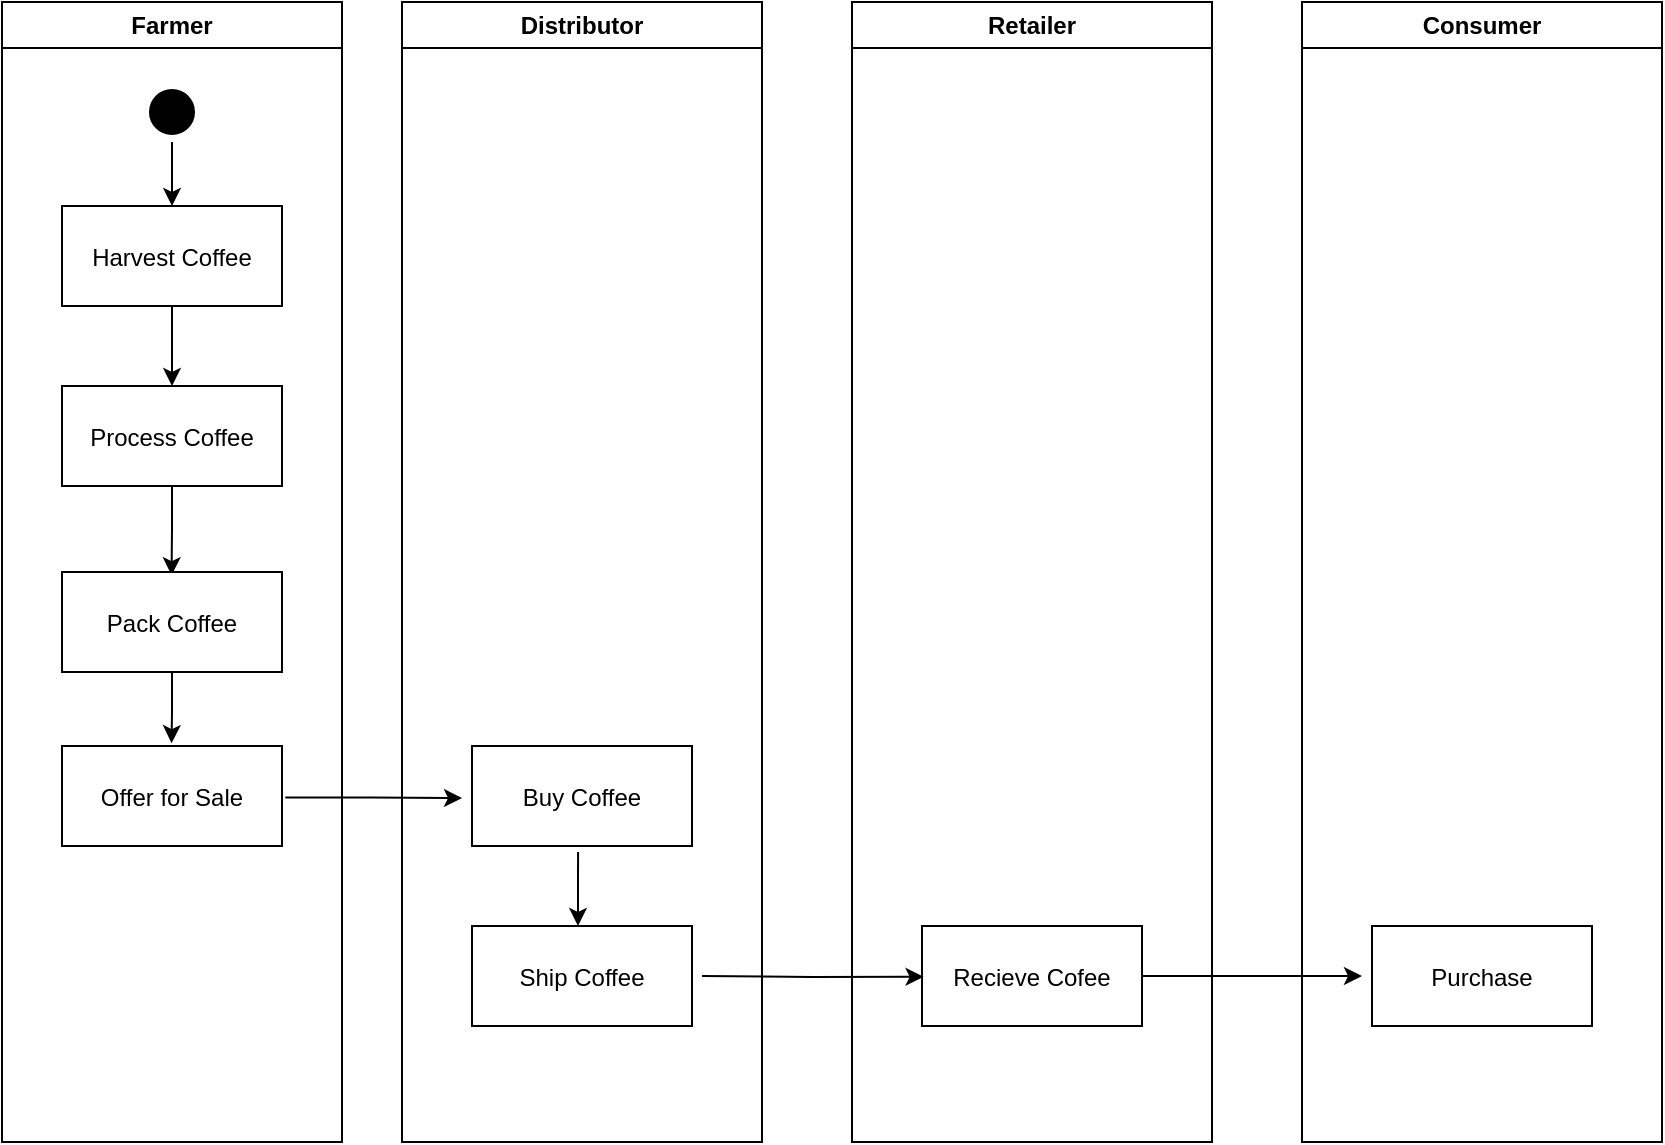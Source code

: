 <mxfile version="20.7.4" type="device"><diagram name="Page-1" id="e7e014a7-5840-1c2e-5031-d8a46d1fe8dd"><mxGraphModel dx="1050" dy="573" grid="1" gridSize="10" guides="1" tooltips="1" connect="1" arrows="1" fold="1" page="1" pageScale="1" pageWidth="1169" pageHeight="826" background="none" math="0" shadow="0"><root><mxCell id="0"/><mxCell id="1" parent="0"/><mxCell id="2" value="Farmer" style="swimlane;whiteSpace=wrap" parent="1" vertex="1"><mxGeometry x="70" y="128" width="170" height="570" as="geometry"/></mxCell><mxCell id="yxSuBOdNEQgyM-So7Y3K-51" value="" style="edgeStyle=orthogonalEdgeStyle;rounded=0;orthogonalLoop=1;jettySize=auto;html=1;" edge="1" parent="2" source="5"><mxGeometry relative="1" as="geometry"><mxPoint x="85" y="102" as="targetPoint"/></mxGeometry></mxCell><mxCell id="5" value="" style="ellipse;shape=startState;fillColor=#000000;strokeColor=#000000;" parent="2" vertex="1"><mxGeometry x="70" y="40" width="30" height="30" as="geometry"/></mxCell><mxCell id="yxSuBOdNEQgyM-So7Y3K-50" value="" style="edgeStyle=orthogonalEdgeStyle;rounded=0;orthogonalLoop=1;jettySize=auto;html=1;" edge="1" parent="2" source="7"><mxGeometry relative="1" as="geometry"><mxPoint x="85" y="192" as="targetPoint"/></mxGeometry></mxCell><mxCell id="7" value="Harvest Coffee" style="" parent="2" vertex="1"><mxGeometry x="30" y="102" width="110" height="50" as="geometry"/></mxCell><mxCell id="yxSuBOdNEQgyM-So7Y3K-52" value="" style="edgeStyle=orthogonalEdgeStyle;rounded=0;orthogonalLoop=1;jettySize=auto;html=1;entryX=0.498;entryY=0.032;entryDx=0;entryDy=0;entryPerimeter=0;" edge="1" parent="2" source="8" target="10"><mxGeometry relative="1" as="geometry"/></mxCell><mxCell id="8" value="Process Coffee" style="" parent="2" vertex="1"><mxGeometry x="30" y="192" width="110" height="50" as="geometry"/></mxCell><mxCell id="yxSuBOdNEQgyM-So7Y3K-53" value="" style="edgeStyle=orthogonalEdgeStyle;rounded=0;orthogonalLoop=1;jettySize=auto;html=1;entryX=0.498;entryY=-0.028;entryDx=0;entryDy=0;entryPerimeter=0;" edge="1" parent="2" source="10" target="yxSuBOdNEQgyM-So7Y3K-47"><mxGeometry relative="1" as="geometry"/></mxCell><mxCell id="10" value="Pack Coffee" style="" parent="2" vertex="1"><mxGeometry x="30" y="285" width="110" height="50" as="geometry"/></mxCell><mxCell id="yxSuBOdNEQgyM-So7Y3K-47" value="Offer for Sale" style="" vertex="1" parent="2"><mxGeometry x="30" y="372" width="110" height="50" as="geometry"/></mxCell><mxCell id="3" value="Distributor" style="swimlane;whiteSpace=wrap;glass=0;" parent="1" vertex="1"><mxGeometry x="270" y="128" width="180" height="570" as="geometry"/></mxCell><mxCell id="yxSuBOdNEQgyM-So7Y3K-58" value="" style="edgeStyle=orthogonalEdgeStyle;rounded=0;orthogonalLoop=1;jettySize=auto;html=1;exitX=0.482;exitY=1.06;exitDx=0;exitDy=0;exitPerimeter=0;" edge="1" parent="3" source="16"><mxGeometry relative="1" as="geometry"><mxPoint x="88" y="462" as="targetPoint"/></mxGeometry></mxCell><mxCell id="16" value="Buy Coffee" style="" parent="3" vertex="1"><mxGeometry x="35" y="372" width="110" height="50" as="geometry"/></mxCell><mxCell id="18" value="Ship Coffee" style="" parent="3" vertex="1"><mxGeometry x="35" y="462" width="110" height="50" as="geometry"/></mxCell><mxCell id="4" value="Retailer" style="swimlane;whiteSpace=wrap" parent="1" vertex="1"><mxGeometry x="495" y="128" width="180" height="570" as="geometry"/></mxCell><mxCell id="30" value="Recieve Cofee" style="" parent="4" vertex="1"><mxGeometry x="35" y="462" width="110" height="50" as="geometry"/></mxCell><mxCell id="yxSuBOdNEQgyM-So7Y3K-41" value="Consumer" style="swimlane;whiteSpace=wrap" vertex="1" parent="1"><mxGeometry x="720" y="128" width="180" height="570" as="geometry"/></mxCell><mxCell id="yxSuBOdNEQgyM-So7Y3K-56" value="Purchase" style="" vertex="1" parent="yxSuBOdNEQgyM-So7Y3K-41"><mxGeometry x="35" y="462" width="110" height="50" as="geometry"/></mxCell><mxCell id="yxSuBOdNEQgyM-So7Y3K-54" value="" style="edgeStyle=orthogonalEdgeStyle;rounded=0;orthogonalLoop=1;jettySize=auto;html=1;exitX=1.015;exitY=0.516;exitDx=0;exitDy=0;exitPerimeter=0;" edge="1" parent="1" source="yxSuBOdNEQgyM-So7Y3K-47"><mxGeometry relative="1" as="geometry"><mxPoint x="300" y="526" as="targetPoint"/></mxGeometry></mxCell><mxCell id="yxSuBOdNEQgyM-So7Y3K-59" value="" style="edgeStyle=orthogonalEdgeStyle;rounded=0;orthogonalLoop=1;jettySize=auto;html=1;entryX=0.007;entryY=0.508;entryDx=0;entryDy=0;entryPerimeter=0;" edge="1" parent="1" target="30"><mxGeometry relative="1" as="geometry"><mxPoint x="420" y="615" as="sourcePoint"/></mxGeometry></mxCell><mxCell id="yxSuBOdNEQgyM-So7Y3K-62" value="" style="edgeStyle=orthogonalEdgeStyle;rounded=0;orthogonalLoop=1;jettySize=auto;html=1;" edge="1" parent="1"><mxGeometry relative="1" as="geometry"><mxPoint x="640" y="615" as="sourcePoint"/><mxPoint x="750" y="615" as="targetPoint"/></mxGeometry></mxCell></root></mxGraphModel></diagram></mxfile>